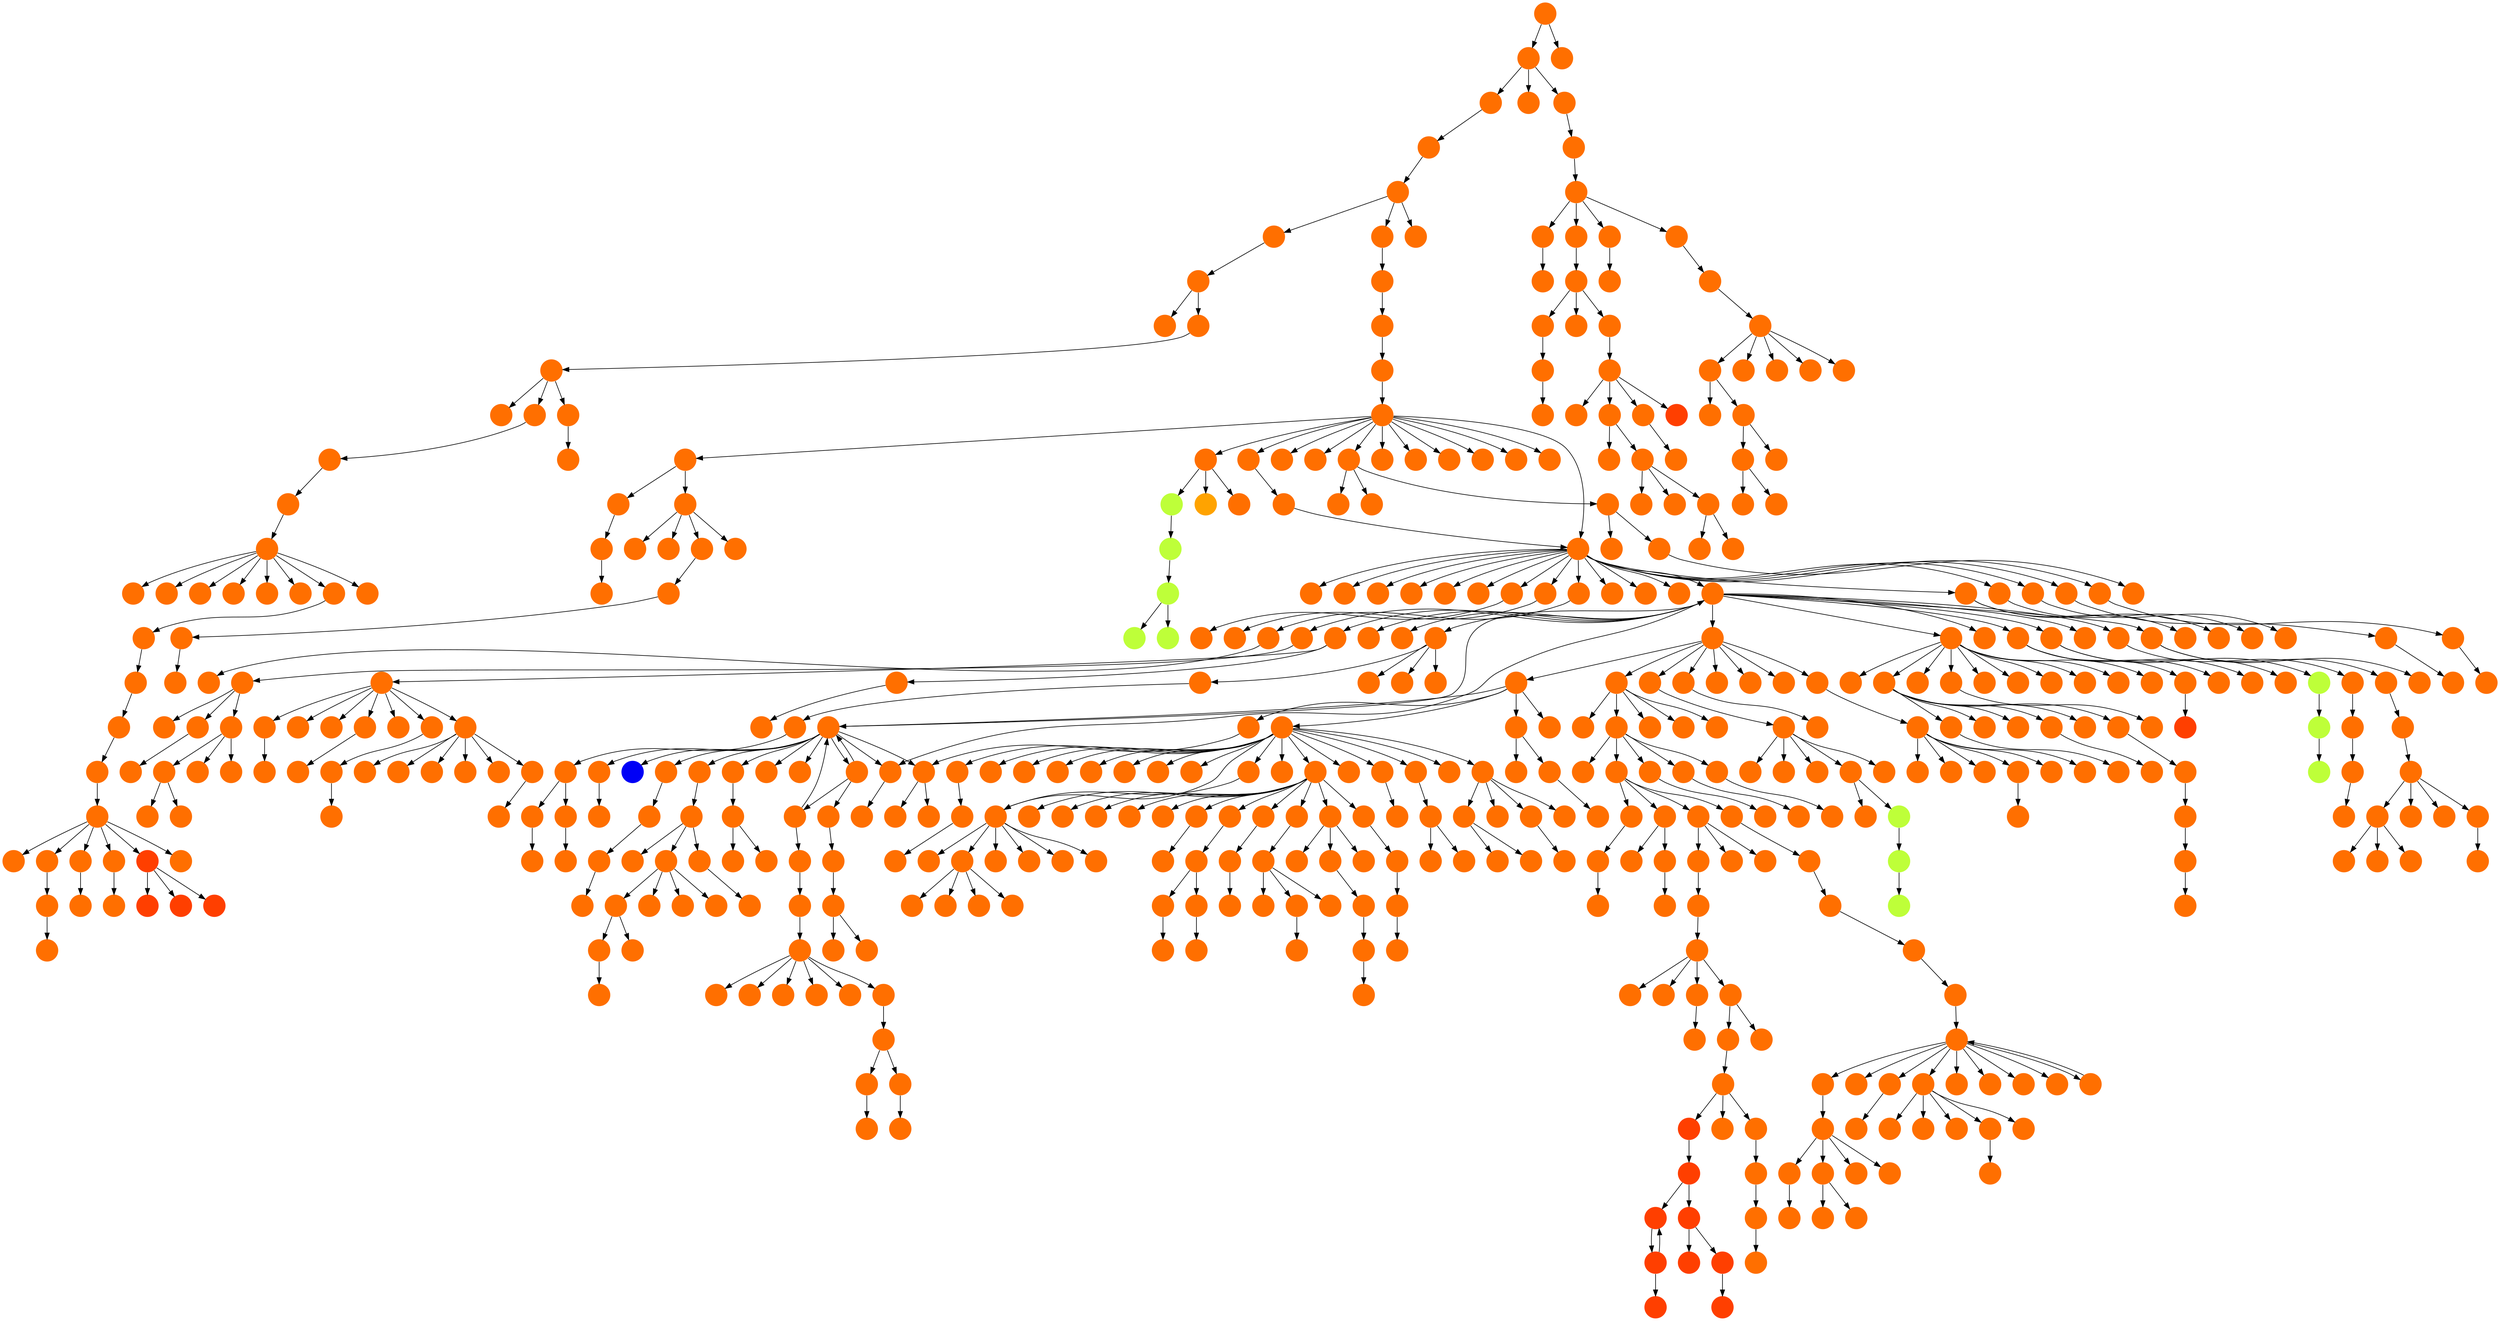 digraph{
0 [tooltip = "S", penwidth = 0, style = filled, fillcolor = "#ff6f00", shape = circle, label = ""]
1 [tooltip = "S", penwidth = 0, style = filled, fillcolor = "#ff6f00", shape = circle, label = ""]
2 [tooltip = "S", penwidth = 0, style = filled, fillcolor = "#ff6f00", shape = circle, label = ""]
3 [tooltip = "S", penwidth = 0, style = filled, fillcolor = "#ff6f00", shape = circle, label = ""]
4 [tooltip = "S", penwidth = 0, style = filled, fillcolor = "#ff6f00", shape = circle, label = ""]
5 [tooltip = "S", penwidth = 0, style = filled, fillcolor = "#ff6f00", shape = circle, label = ""]
6 [tooltip = "S", penwidth = 0, style = filled, fillcolor = "#ff6f00", shape = circle, label = ""]
7 [tooltip = "S", penwidth = 0, style = filled, fillcolor = "#ff6f00", shape = circle, label = ""]
8 [tooltip = "S", penwidth = 0, style = filled, fillcolor = "#ff6f00", shape = circle, label = ""]
9 [tooltip = "S", penwidth = 0, style = filled, fillcolor = "#ff6f00", shape = circle, label = ""]
10 [tooltip = "S", penwidth = 0, style = filled, fillcolor = "#ff6f00", shape = circle, label = ""]
11 [tooltip = "S", penwidth = 0, style = filled, fillcolor = "#ff6f00", shape = circle, label = ""]
12 [tooltip = "S", penwidth = 0, style = filled, fillcolor = "#ff6f00", shape = circle, label = ""]
13 [tooltip = "S", penwidth = 0, style = filled, fillcolor = "#ff6f00", shape = circle, label = ""]
14 [tooltip = "S", penwidth = 0, style = filled, fillcolor = "#ff6f00", shape = circle, label = ""]
15 [tooltip = "S", penwidth = 0, style = filled, fillcolor = "#ff6f00", shape = circle, label = ""]
16 [tooltip = "S", penwidth = 0, style = filled, fillcolor = "#ff6f00", shape = circle, label = ""]
17 [tooltip = "S", penwidth = 0, style = filled, fillcolor = "#ff6f00", shape = circle, label = ""]
18 [tooltip = "S", penwidth = 0, style = filled, fillcolor = "#ff6f00", shape = circle, label = ""]
19 [tooltip = "S", penwidth = 0, style = filled, fillcolor = "#ff6f00", shape = circle, label = ""]
20 [tooltip = "S", penwidth = 0, style = filled, fillcolor = "#ff6f00", shape = circle, label = ""]
21 [tooltip = "S", penwidth = 0, style = filled, fillcolor = "#ff6f00", shape = circle, label = ""]
22 [tooltip = "S", penwidth = 0, style = filled, fillcolor = "#ff6f00", shape = circle, label = ""]
23 [tooltip = "S", penwidth = 0, style = filled, fillcolor = "#ff6f00", shape = circle, label = ""]
24 [tooltip = "S", penwidth = 0, style = filled, fillcolor = "#ff6f00", shape = circle, label = ""]
25 [tooltip = "S", penwidth = 0, style = filled, fillcolor = "#ff6f00", shape = circle, label = ""]
26 [tooltip = "S", penwidth = 0, style = filled, fillcolor = "#ff6f00", shape = circle, label = ""]
27 [tooltip = "S", penwidth = 0, style = filled, fillcolor = "#ff6f00", shape = circle, label = ""]
28 [tooltip = "S", penwidth = 0, style = filled, fillcolor = "#ff6f00", shape = circle, label = ""]
29 [tooltip = "S", penwidth = 0, style = filled, fillcolor = "#ff6f00", shape = circle, label = ""]
30 [tooltip = "S", penwidth = 0, style = filled, fillcolor = "#ff6f00", shape = circle, label = ""]
31 [tooltip = "S", penwidth = 0, style = filled, fillcolor = "#ff6f00", shape = circle, label = ""]
32 [tooltip = "S", penwidth = 0, style = filled, fillcolor = "#ff6f00", shape = circle, label = ""]
33 [tooltip = "S", penwidth = 0, style = filled, fillcolor = "#ff6f00", shape = circle, label = ""]
34 [tooltip = "S", penwidth = 0, style = filled, fillcolor = "#ff6f00", shape = circle, label = ""]
35 [tooltip = "S", penwidth = 0, style = filled, fillcolor = "#ff6f00", shape = circle, label = ""]
36 [tooltip = "S", penwidth = 0, style = filled, fillcolor = "#ff6f00", shape = circle, label = ""]
37 [tooltip = "S", penwidth = 0, style = filled, fillcolor = "#ff6f00", shape = circle, label = ""]
38 [tooltip = "S", penwidth = 0, style = filled, fillcolor = "#ff6f00", shape = circle, label = ""]
39 [tooltip = "S", penwidth = 0, style = filled, fillcolor = "#ff6f00", shape = circle, label = ""]
40 [tooltip = "S", penwidth = 0, style = filled, fillcolor = "#ff6f00", shape = circle, label = ""]
41 [tooltip = "S", penwidth = 0, style = filled, fillcolor = "#ff6f00", shape = circle, label = ""]
42 [tooltip = "S", penwidth = 0, style = filled, fillcolor = "#ff6f00", shape = circle, label = ""]
43 [tooltip = "S", penwidth = 0, style = filled, fillcolor = "#ff6f00", shape = circle, label = ""]
44 [tooltip = "S", penwidth = 0, style = filled, fillcolor = "#ff6f00", shape = circle, label = ""]
45 [tooltip = "S", penwidth = 0, style = filled, fillcolor = "#ff6f00", shape = circle, label = ""]
46 [tooltip = "S", penwidth = 0, style = filled, fillcolor = "#ff6f00", shape = circle, label = ""]
47 [tooltip = "S", penwidth = 0, style = filled, fillcolor = "#ff6f00", shape = circle, label = ""]
48 [tooltip = "S", penwidth = 0, style = filled, fillcolor = "#ff6f00", shape = circle, label = ""]
49 [tooltip = "S", penwidth = 0, style = filled, fillcolor = "#ff6f00", shape = circle, label = ""]
50 [tooltip = "S", penwidth = 0, style = filled, fillcolor = "#ff6f00", shape = circle, label = ""]
51 [tooltip = "S", penwidth = 0, style = filled, fillcolor = "#ff6f00", shape = circle, label = ""]
52 [tooltip = "S", penwidth = 0, style = filled, fillcolor = "#ff6f00", shape = circle, label = ""]
53 [tooltip = "S", penwidth = 0, style = filled, fillcolor = "#ff6f00", shape = circle, label = ""]
54 [tooltip = "S", penwidth = 0, style = filled, fillcolor = "#ff6f00", shape = circle, label = ""]
55 [tooltip = "S", penwidth = 0, style = filled, fillcolor = "#ff6f00", shape = circle, label = ""]
56 [tooltip = "S", penwidth = 0, style = filled, fillcolor = "#ff6f00", shape = circle, label = ""]
57 [tooltip = "S", penwidth = 0, style = filled, fillcolor = "#ff6f00", shape = circle, label = ""]
58 [tooltip = "S", penwidth = 0, style = filled, fillcolor = "#ff6f00", shape = circle, label = ""]
59 [tooltip = "S", penwidth = 0, style = filled, fillcolor = "#ff6f00", shape = circle, label = ""]
60 [tooltip = "S", penwidth = 0, style = filled, fillcolor = "#ff6f00", shape = circle, label = ""]
61 [tooltip = "S", penwidth = 0, style = filled, fillcolor = "#ff6f00", shape = circle, label = ""]
62 [tooltip = "S", penwidth = 0, style = filled, fillcolor = "#ff6f00", shape = circle, label = ""]
63 [tooltip = "S", penwidth = 0, style = filled, fillcolor = "#ff6f00", shape = circle, label = ""]
64 [tooltip = "S", penwidth = 0, style = filled, fillcolor = "#ff6f00", shape = circle, label = ""]
65 [tooltip = "S", penwidth = 0, style = filled, fillcolor = "#ff6f00", shape = circle, label = ""]
66 [tooltip = "S", penwidth = 0, style = filled, fillcolor = "#ff6f00", shape = circle, label = ""]
67 [tooltip = "S", penwidth = 0, style = filled, fillcolor = "#ff6f00", shape = circle, label = ""]
68 [tooltip = "S", penwidth = 0, style = filled, fillcolor = "#ff6f00", shape = circle, label = ""]
69 [tooltip = "S", penwidth = 0, style = filled, fillcolor = "#ff6f00", shape = circle, label = ""]
70 [tooltip = "S", penwidth = 0, style = filled, fillcolor = "#ff6f00", shape = circle, label = ""]
71 [tooltip = "S", penwidth = 0, style = filled, fillcolor = "#ff6f00", shape = circle, label = ""]
72 [tooltip = "S", penwidth = 0, style = filled, fillcolor = "#ff6f00", shape = circle, label = ""]
73 [tooltip = "S", penwidth = 0, style = filled, fillcolor = "#ff6f00", shape = circle, label = ""]
74 [tooltip = "S", penwidth = 0, style = filled, fillcolor = "#ff6f00", shape = circle, label = ""]
75 [tooltip = "S", penwidth = 0, style = filled, fillcolor = "#ff6f00", shape = circle, label = ""]
76 [tooltip = "S", penwidth = 0, style = filled, fillcolor = "#ff6f00", shape = circle, label = ""]
77 [tooltip = "S", penwidth = 0, style = filled, fillcolor = "#ff6f00", shape = circle, label = ""]
78 [tooltip = "S", penwidth = 0, style = filled, fillcolor = "#ff6f00", shape = circle, label = ""]
79 [tooltip = "S", penwidth = 0, style = filled, fillcolor = "#ff6f00", shape = circle, label = ""]
80 [tooltip = "S", penwidth = 0, style = filled, fillcolor = "#ff6f00", shape = circle, label = ""]
81 [tooltip = "S", penwidth = 0, style = filled, fillcolor = "#ff6f00", shape = circle, label = ""]
82 [tooltip = "S", penwidth = 0, style = filled, fillcolor = "#ff6f00", shape = circle, label = ""]
83 [tooltip = "S", penwidth = 0, style = filled, fillcolor = "#ff6f00", shape = circle, label = ""]
84 [tooltip = "S", penwidth = 0, style = filled, fillcolor = "#ff6f00", shape = circle, label = ""]
85 [tooltip = "S", penwidth = 0, style = filled, fillcolor = "#ff6f00", shape = circle, label = ""]
86 [tooltip = "S", penwidth = 0, style = filled, fillcolor = "#ff6f00", shape = circle, label = ""]
87 [tooltip = "S", penwidth = 0, style = filled, fillcolor = "#ff6f00", shape = circle, label = ""]
88 [tooltip = "S", penwidth = 0, style = filled, fillcolor = "#ff6f00", shape = circle, label = ""]
89 [tooltip = "S", penwidth = 0, style = filled, fillcolor = "#ff6f00", shape = circle, label = ""]
90 [tooltip = "S", penwidth = 0, style = filled, fillcolor = "#ff6f00", shape = circle, label = ""]
91 [tooltip = "S", penwidth = 0, style = filled, fillcolor = "#ff6f00", shape = circle, label = ""]
92 [tooltip = "S", penwidth = 0, style = filled, fillcolor = "#ff6f00", shape = circle, label = ""]
93 [tooltip = "S", penwidth = 0, style = filled, fillcolor = "#ff6f00", shape = circle, label = ""]
94 [tooltip = "S", penwidth = 0, style = filled, fillcolor = "#ff6f00", shape = circle, label = ""]
95 [tooltip = "S", penwidth = 0, style = filled, fillcolor = "#ff6f00", shape = circle, label = ""]
96 [tooltip = "S", penwidth = 0, style = filled, fillcolor = "#ff6f00", shape = circle, label = ""]
97 [tooltip = "S", penwidth = 0, style = filled, fillcolor = "#ff6f00", shape = circle, label = ""]
98 [tooltip = "S", penwidth = 0, style = filled, fillcolor = "#ff6f00", shape = circle, label = ""]
99 [tooltip = "S", penwidth = 0, style = filled, fillcolor = "#ff6f00", shape = circle, label = ""]
100 [tooltip = "S", penwidth = 0, style = filled, fillcolor = "#ff6f00", shape = circle, label = ""]
101 [tooltip = "S", penwidth = 0, style = filled, fillcolor = "#ff6f00", shape = circle, label = ""]
102 [tooltip = "S", penwidth = 0, style = filled, fillcolor = "#ff6f00", shape = circle, label = ""]
103 [tooltip = "S", penwidth = 0, style = filled, fillcolor = "#ff6f00", shape = circle, label = ""]
104 [tooltip = "S", penwidth = 0, style = filled, fillcolor = "#ff6f00", shape = circle, label = ""]
105 [tooltip = "S", penwidth = 0, style = filled, fillcolor = "#ff6f00", shape = circle, label = ""]
106 [tooltip = "S", penwidth = 0, style = filled, fillcolor = "#ff6f00", shape = circle, label = ""]
107 [tooltip = "S", penwidth = 0, style = filled, fillcolor = "#ff6f00", shape = circle, label = ""]
108 [tooltip = "S", penwidth = 0, style = filled, fillcolor = "#ff6f00", shape = circle, label = ""]
109 [tooltip = "S", penwidth = 0, style = filled, fillcolor = "#ff6f00", shape = circle, label = ""]
110 [tooltip = "S", penwidth = 0, style = filled, fillcolor = "#ff6f00", shape = circle, label = ""]
111 [tooltip = "S", penwidth = 0, style = filled, fillcolor = "#ff6f00", shape = circle, label = ""]
112 [tooltip = "S", penwidth = 0, style = filled, fillcolor = "#ff6f00", shape = circle, label = ""]
113 [tooltip = "S", penwidth = 0, style = filled, fillcolor = "#ff6f00", shape = circle, label = ""]
114 [tooltip = "S", penwidth = 0, style = filled, fillcolor = "#ff6f00", shape = circle, label = ""]
115 [tooltip = "S", penwidth = 0, style = filled, fillcolor = "#ff6f00", shape = circle, label = ""]
116 [tooltip = "S", penwidth = 0, style = filled, fillcolor = "#ff6f00", shape = circle, label = ""]
117 [tooltip = "S", penwidth = 0, style = filled, fillcolor = "#ff6f00", shape = circle, label = ""]
118 [tooltip = "S", penwidth = 0, style = filled, fillcolor = "#ff6f00", shape = circle, label = ""]
119 [tooltip = "S", penwidth = 0, style = filled, fillcolor = "#ff6f00", shape = circle, label = ""]
120 [tooltip = "S", penwidth = 0, style = filled, fillcolor = "#ff6f00", shape = circle, label = ""]
121 [tooltip = "S", penwidth = 0, style = filled, fillcolor = "#ff6f00", shape = circle, label = ""]
122 [tooltip = "S", penwidth = 0, style = filled, fillcolor = "#ff6f00", shape = circle, label = ""]
123 [tooltip = "S", penwidth = 0, style = filled, fillcolor = "#ff6f00", shape = circle, label = ""]
124 [tooltip = "S", penwidth = 0, style = filled, fillcolor = "#ff6f00", shape = circle, label = ""]
125 [tooltip = "S", penwidth = 0, style = filled, fillcolor = "#ff6f00", shape = circle, label = ""]
126 [tooltip = "S", penwidth = 0, style = filled, fillcolor = "#ff6f00", shape = circle, label = ""]
127 [tooltip = "S", penwidth = 0, style = filled, fillcolor = "#ff6f00", shape = circle, label = ""]
128 [tooltip = "S", penwidth = 0, style = filled, fillcolor = "#ff6f00", shape = circle, label = ""]
129 [tooltip = "S", penwidth = 0, style = filled, fillcolor = "#ff6f00", shape = circle, label = ""]
130 [tooltip = "S", penwidth = 0, style = filled, fillcolor = "#ff6f00", shape = circle, label = ""]
131 [tooltip = "S", penwidth = 0, style = filled, fillcolor = "#ff6f00", shape = circle, label = ""]
132 [tooltip = "S", penwidth = 0, style = filled, fillcolor = "#ff6f00", shape = circle, label = ""]
133 [tooltip = "S", penwidth = 0, style = filled, fillcolor = "#ff6f00", shape = circle, label = ""]
134 [tooltip = "S", penwidth = 0, style = filled, fillcolor = "#ff6f00", shape = circle, label = ""]
135 [tooltip = "S", penwidth = 0, style = filled, fillcolor = "#ff6f00", shape = circle, label = ""]
136 [tooltip = "S", penwidth = 0, style = filled, fillcolor = "#ff6f00", shape = circle, label = ""]
137 [tooltip = "S", penwidth = 0, style = filled, fillcolor = "#ff6f00", shape = circle, label = ""]
138 [tooltip = "S", penwidth = 0, style = filled, fillcolor = "#ff6f00", shape = circle, label = ""]
139 [tooltip = "S", penwidth = 0, style = filled, fillcolor = "#ff6f00", shape = circle, label = ""]
140 [tooltip = "S", penwidth = 0, style = filled, fillcolor = "#ff6f00", shape = circle, label = ""]
141 [tooltip = "S", penwidth = 0, style = filled, fillcolor = "#ff6f00", shape = circle, label = ""]
142 [tooltip = "S", penwidth = 0, style = filled, fillcolor = "#ff6f00", shape = circle, label = ""]
143 [tooltip = "S", penwidth = 0, style = filled, fillcolor = "#ff6f00", shape = circle, label = ""]
144 [tooltip = "S", penwidth = 0, style = filled, fillcolor = "#ff6f00", shape = circle, label = ""]
145 [tooltip = "S", penwidth = 0, style = filled, fillcolor = "#ff6f00", shape = circle, label = ""]
146 [tooltip = "S", penwidth = 0, style = filled, fillcolor = "#ff6f00", shape = circle, label = ""]
147 [tooltip = "S", penwidth = 0, style = filled, fillcolor = "#ff6f00", shape = circle, label = ""]
148 [tooltip = "S", penwidth = 0, style = filled, fillcolor = "#ff6f00", shape = circle, label = ""]
149 [tooltip = "S", penwidth = 0, style = filled, fillcolor = "#ff6f00", shape = circle, label = ""]
150 [tooltip = "S", penwidth = 0, style = filled, fillcolor = "#ff6f00", shape = circle, label = ""]
151 [tooltip = "S", penwidth = 0, style = filled, fillcolor = "#ff6f00", shape = circle, label = ""]
152 [tooltip = "S", penwidth = 0, style = filled, fillcolor = "#ff6f00", shape = circle, label = ""]
153 [tooltip = "S", penwidth = 0, style = filled, fillcolor = "#ff6f00", shape = circle, label = ""]
154 [tooltip = "S", penwidth = 0, style = filled, fillcolor = "#ff6f00", shape = circle, label = ""]
155 [tooltip = "S", penwidth = 0, style = filled, fillcolor = "#ff6f00", shape = circle, label = ""]
156 [tooltip = "S", penwidth = 0, style = filled, fillcolor = "#ff6f00", shape = circle, label = ""]
157 [tooltip = "S", penwidth = 0, style = filled, fillcolor = "#ff6f00", shape = circle, label = ""]
158 [tooltip = "S", penwidth = 0, style = filled, fillcolor = "#ff6f00", shape = circle, label = ""]
159 [tooltip = "S", penwidth = 0, style = filled, fillcolor = "#ff6f00", shape = circle, label = ""]
160 [tooltip = "S", penwidth = 0, style = filled, fillcolor = "#ff6f00", shape = circle, label = ""]
161 [tooltip = "S", penwidth = 0, style = filled, fillcolor = "#ff6f00", shape = circle, label = ""]
162 [tooltip = "S", penwidth = 0, style = filled, fillcolor = "#ff6f00", shape = circle, label = ""]
163 [tooltip = "S", penwidth = 0, style = filled, fillcolor = "#ff6f00", shape = circle, label = ""]
164 [tooltip = "S", penwidth = 0, style = filled, fillcolor = "#ff6f00", shape = circle, label = ""]
165 [tooltip = "S", penwidth = 0, style = filled, fillcolor = "#ff6f00", shape = circle, label = ""]
166 [tooltip = "S", penwidth = 0, style = filled, fillcolor = "#ff6f00", shape = circle, label = ""]
167 [tooltip = "S", penwidth = 0, style = filled, fillcolor = "#ff6f00", shape = circle, label = ""]
168 [tooltip = "S", penwidth = 0, style = filled, fillcolor = "#ff6f00", shape = circle, label = ""]
169 [tooltip = "S", penwidth = 0, style = filled, fillcolor = "#ff6f00", shape = circle, label = ""]
170 [tooltip = "S", penwidth = 0, style = filled, fillcolor = "#ff6f00", shape = circle, label = ""]
171 [tooltip = "S", penwidth = 0, style = filled, fillcolor = "#ff6f00", shape = circle, label = ""]
172 [tooltip = "S", penwidth = 0, style = filled, fillcolor = "#ff6f00", shape = circle, label = ""]
173 [tooltip = "S", penwidth = 0, style = filled, fillcolor = "#ff6f00", shape = circle, label = ""]
174 [tooltip = "S", penwidth = 0, style = filled, fillcolor = "#ff6f00", shape = circle, label = ""]
175 [tooltip = "S", penwidth = 0, style = filled, fillcolor = "#ff6f00", shape = circle, label = ""]
176 [tooltip = "S", penwidth = 0, style = filled, fillcolor = "#ff6f00", shape = circle, label = ""]
177 [tooltip = "S", penwidth = 0, style = filled, fillcolor = "#ff6f00", shape = circle, label = ""]
178 [tooltip = "S", penwidth = 0, style = filled, fillcolor = "#ff6f00", shape = circle, label = ""]
179 [tooltip = "S", penwidth = 0, style = filled, fillcolor = "#ff6f00", shape = circle, label = ""]
180 [tooltip = "S", penwidth = 0, style = filled, fillcolor = "#ff6f00", shape = circle, label = ""]
181 [tooltip = "S", penwidth = 0, style = filled, fillcolor = "#ff6f00", shape = circle, label = ""]
182 [tooltip = "S", penwidth = 0, style = filled, fillcolor = "#ff6f00", shape = circle, label = ""]
183 [tooltip = "S", penwidth = 0, style = filled, fillcolor = "#ff6f00", shape = circle, label = ""]
184 [tooltip = "S", penwidth = 0, style = filled, fillcolor = "#ff6f00", shape = circle, label = ""]
185 [tooltip = "S", penwidth = 0, style = filled, fillcolor = "#ff6f00", shape = circle, label = ""]
186 [tooltip = "S", penwidth = 0, style = filled, fillcolor = "#ff6f00", shape = circle, label = ""]
187 [tooltip = "S", penwidth = 0, style = filled, fillcolor = "#ff6f00", shape = circle, label = ""]
188 [tooltip = "S", penwidth = 0, style = filled, fillcolor = "#ff6f00", shape = circle, label = ""]
189 [tooltip = "S", penwidth = 0, style = filled, fillcolor = "#ff6f00", shape = circle, label = ""]
190 [tooltip = "S", penwidth = 0, style = filled, fillcolor = "#ff6f00", shape = circle, label = ""]
191 [tooltip = "S", penwidth = 0, style = filled, fillcolor = "#ff6f00", shape = circle, label = ""]
192 [tooltip = "S", penwidth = 0, style = filled, fillcolor = "#ff6f00", shape = circle, label = ""]
193 [tooltip = "S", penwidth = 0, style = filled, fillcolor = "#ff6f00", shape = circle, label = ""]
194 [tooltip = "S", penwidth = 0, style = filled, fillcolor = "#ff6f00", shape = circle, label = ""]
195 [tooltip = "S", penwidth = 0, style = filled, fillcolor = "#ff6f00", shape = circle, label = ""]
196 [tooltip = "S", penwidth = 0, style = filled, fillcolor = "#ff6f00", shape = circle, label = ""]
197 [tooltip = "S", penwidth = 0, style = filled, fillcolor = "#ff6f00", shape = circle, label = ""]
198 [tooltip = "S", penwidth = 0, style = filled, fillcolor = "#ff6f00", shape = circle, label = ""]
199 [tooltip = "S", penwidth = 0, style = filled, fillcolor = "#ff6f00", shape = circle, label = ""]
200 [tooltip = "S", penwidth = 0, style = filled, fillcolor = "#ff6f00", shape = circle, label = ""]
201 [tooltip = "S", penwidth = 0, style = filled, fillcolor = "#ff6f00", shape = circle, label = ""]
202 [tooltip = "S", penwidth = 0, style = filled, fillcolor = "#ff6f00", shape = circle, label = ""]
203 [tooltip = "S", penwidth = 0, style = filled, fillcolor = "#ff6f00", shape = circle, label = ""]
204 [tooltip = "S", penwidth = 0, style = filled, fillcolor = "#ff6f00", shape = circle, label = ""]
205 [tooltip = "S", penwidth = 0, style = filled, fillcolor = "#ff6f00", shape = circle, label = ""]
206 [tooltip = "S", penwidth = 0, style = filled, fillcolor = "#ff6f00", shape = circle, label = ""]
207 [tooltip = "S", penwidth = 0, style = filled, fillcolor = "#ff6f00", shape = circle, label = ""]
208 [tooltip = "S", penwidth = 0, style = filled, fillcolor = "#ff6f00", shape = circle, label = ""]
209 [tooltip = "S", penwidth = 0, style = filled, fillcolor = "#ff6f00", shape = circle, label = ""]
210 [tooltip = "S", penwidth = 0, style = filled, fillcolor = "#ff6f00", shape = circle, label = ""]
211 [tooltip = "S", penwidth = 0, style = filled, fillcolor = "#ff6f00", shape = circle, label = ""]
212 [tooltip = "S", penwidth = 0, style = filled, fillcolor = "#ff6f00", shape = circle, label = ""]
213 [tooltip = "S", penwidth = 0, style = filled, fillcolor = "#ff6f00", shape = circle, label = ""]
214 [tooltip = "S", penwidth = 0, style = filled, fillcolor = "#ff6f00", shape = circle, label = ""]
215 [tooltip = "S", penwidth = 0, style = filled, fillcolor = "#ff6f00", shape = circle, label = ""]
216 [tooltip = "S", penwidth = 0, style = filled, fillcolor = "#ff6f00", shape = circle, label = ""]
217 [tooltip = "S", penwidth = 0, style = filled, fillcolor = "#ff6f00", shape = circle, label = ""]
218 [tooltip = "S", penwidth = 0, style = filled, fillcolor = "#ff6f00", shape = circle, label = ""]
219 [tooltip = "S", penwidth = 0, style = filled, fillcolor = "#ff6f00", shape = circle, label = ""]
220 [tooltip = "S", penwidth = 0, style = filled, fillcolor = "#ff6f00", shape = circle, label = ""]
221 [tooltip = "S", penwidth = 0, style = filled, fillcolor = "#ff6f00", shape = circle, label = ""]
222 [tooltip = "S", penwidth = 0, style = filled, fillcolor = "#ff6f00", shape = circle, label = ""]
223 [tooltip = "S", penwidth = 0, style = filled, fillcolor = "#ff6f00", shape = circle, label = ""]
224 [tooltip = "S", penwidth = 0, style = filled, fillcolor = "#ff6f00", shape = circle, label = ""]
225 [tooltip = "S", penwidth = 0, style = filled, fillcolor = "#ff6f00", shape = circle, label = ""]
226 [tooltip = "S", penwidth = 0, style = filled, fillcolor = "#ff6f00", shape = circle, label = ""]
227 [tooltip = "S", penwidth = 0, style = filled, fillcolor = "#ff6f00", shape = circle, label = ""]
228 [tooltip = "S", penwidth = 0, style = filled, fillcolor = "#ff6f00", shape = circle, label = ""]
229 [tooltip = "S", penwidth = 0, style = filled, fillcolor = "#ff6f00", shape = circle, label = ""]
230 [tooltip = "S", penwidth = 0, style = filled, fillcolor = "#ff6f00", shape = circle, label = ""]
231 [tooltip = "S", penwidth = 0, style = filled, fillcolor = "#ff6f00", shape = circle, label = ""]
232 [tooltip = "S", penwidth = 0, style = filled, fillcolor = "#ff6f00", shape = circle, label = ""]
233 [tooltip = "S", penwidth = 0, style = filled, fillcolor = "#ff6f00", shape = circle, label = ""]
234 [tooltip = "S", penwidth = 0, style = filled, fillcolor = "#ff6f00", shape = circle, label = ""]
235 [tooltip = "S", penwidth = 0, style = filled, fillcolor = "#ff6f00", shape = circle, label = ""]
236 [tooltip = "S", penwidth = 0, style = filled, fillcolor = "#ff6f00", shape = circle, label = ""]
237 [tooltip = "S", penwidth = 0, style = filled, fillcolor = "#ff6f00", shape = circle, label = ""]
238 [tooltip = "S", penwidth = 0, style = filled, fillcolor = "#ff6f00", shape = circle, label = ""]
239 [tooltip = "S", penwidth = 0, style = filled, fillcolor = "#ff6f00", shape = circle, label = ""]
240 [tooltip = "S", penwidth = 0, style = filled, fillcolor = "#ff6f00", shape = circle, label = ""]
241 [tooltip = "S", penwidth = 0, style = filled, fillcolor = "#ff6f00", shape = circle, label = ""]
242 [tooltip = "S", penwidth = 0, style = filled, fillcolor = "#ff6f00", shape = circle, label = ""]
243 [tooltip = "S", penwidth = 0, style = filled, fillcolor = "#ff6f00", shape = circle, label = ""]
244 [tooltip = "S", penwidth = 0, style = filled, fillcolor = "#ff6f00", shape = circle, label = ""]
245 [tooltip = "S", penwidth = 0, style = filled, fillcolor = "#ff6f00", shape = circle, label = ""]
246 [tooltip = "S", penwidth = 0, style = filled, fillcolor = "#ff6f00", shape = circle, label = ""]
247 [tooltip = "S", penwidth = 0, style = filled, fillcolor = "#ff6f00", shape = circle, label = ""]
248 [tooltip = "S", penwidth = 0, style = filled, fillcolor = "#ff6f00", shape = circle, label = ""]
249 [tooltip = "S", penwidth = 0, style = filled, fillcolor = "#ff6f00", shape = circle, label = ""]
250 [tooltip = "S", penwidth = 0, style = filled, fillcolor = "#ff6f00", shape = circle, label = ""]
251 [tooltip = "S", penwidth = 0, style = filled, fillcolor = "#ff6f00", shape = circle, label = ""]
252 [tooltip = "S", penwidth = 0, style = filled, fillcolor = "#ff6f00", shape = circle, label = ""]
253 [tooltip = "S", penwidth = 0, style = filled, fillcolor = "#ff6f00", shape = circle, label = ""]
254 [tooltip = "S", penwidth = 0, style = filled, fillcolor = "#ff6f00", shape = circle, label = ""]
255 [tooltip = "S", penwidth = 0, style = filled, fillcolor = "#ff6f00", shape = circle, label = ""]
256 [tooltip = "S", penwidth = 0, style = filled, fillcolor = "#ff6f00", shape = circle, label = ""]
257 [tooltip = "S", penwidth = 0, style = filled, fillcolor = "#ff6f00", shape = circle, label = ""]
258 [tooltip = "S", penwidth = 0, style = filled, fillcolor = "#ff6f00", shape = circle, label = ""]
259 [tooltip = "S", penwidth = 0, style = filled, fillcolor = "#ff6f00", shape = circle, label = ""]
260 [tooltip = "S", penwidth = 0, style = filled, fillcolor = "#ff6f00", shape = circle, label = ""]
261 [tooltip = "S", penwidth = 0, style = filled, fillcolor = "#ff6f00", shape = circle, label = ""]
262 [tooltip = "S", penwidth = 0, style = filled, fillcolor = "#ff6f00", shape = circle, label = ""]
263 [tooltip = "S", penwidth = 0, style = filled, fillcolor = "#ff6f00", shape = circle, label = ""]
264 [tooltip = "S", penwidth = 0, style = filled, fillcolor = "#ff6f00", shape = circle, label = ""]
265 [tooltip = "S", penwidth = 0, style = filled, fillcolor = "#ff6f00", shape = circle, label = ""]
266 [tooltip = "S", penwidth = 0, style = filled, fillcolor = "#ff6f00", shape = circle, label = ""]
267 [tooltip = "S", penwidth = 0, style = filled, fillcolor = "#ff6f00", shape = circle, label = ""]
268 [tooltip = "S", penwidth = 0, style = filled, fillcolor = "#ff6f00", shape = circle, label = ""]
269 [tooltip = "S", penwidth = 0, style = filled, fillcolor = "#ff6f00", shape = circle, label = ""]
270 [tooltip = "S", penwidth = 0, style = filled, fillcolor = "#ff6f00", shape = circle, label = ""]
271 [tooltip = "S", penwidth = 0, style = filled, fillcolor = "#ff6f00", shape = circle, label = ""]
272 [tooltip = "S", penwidth = 0, style = filled, fillcolor = "#ff6f00", shape = circle, label = ""]
273 [tooltip = "S", penwidth = 0, style = filled, fillcolor = "#ff6f00", shape = circle, label = ""]
274 [tooltip = "S", penwidth = 0, style = filled, fillcolor = "#ff6f00", shape = circle, label = ""]
275 [tooltip = "S", penwidth = 0, style = filled, fillcolor = "#ff6f00", shape = circle, label = ""]
276 [tooltip = "S", penwidth = 0, style = filled, fillcolor = "#ff6f00", shape = circle, label = ""]
277 [tooltip = "S", penwidth = 0, style = filled, fillcolor = "#ff6f00", shape = circle, label = ""]
278 [tooltip = "S", penwidth = 0, style = filled, fillcolor = "#ff6f00", shape = circle, label = ""]
279 [tooltip = "S", penwidth = 0, style = filled, fillcolor = "#ff6f00", shape = circle, label = ""]
280 [tooltip = "S", penwidth = 0, style = filled, fillcolor = "#ff6f00", shape = circle, label = ""]
281 [tooltip = "S", penwidth = 0, style = filled, fillcolor = "#ff6f00", shape = circle, label = ""]
282 [tooltip = "S", penwidth = 0, style = filled, fillcolor = "#ff6f00", shape = circle, label = ""]
283 [tooltip = "S", penwidth = 0, style = filled, fillcolor = "#ff6f00", shape = circle, label = ""]
284 [tooltip = "S", penwidth = 0, style = filled, fillcolor = "#ff6f00", shape = circle, label = ""]
285 [tooltip = "S", penwidth = 0, style = filled, fillcolor = "#ff6f00", shape = circle, label = ""]
286 [tooltip = "S", penwidth = 0, style = filled, fillcolor = "#ff6f00", shape = circle, label = ""]
287 [tooltip = "T", penwidth = 0, style = filled, fillcolor = "#ff3f00", shape = circle, label = ""]
288 [tooltip = "S", penwidth = 0, style = filled, fillcolor = "#ff6f00", shape = circle, label = ""]
289 [tooltip = "S", penwidth = 0, style = filled, fillcolor = "#ff6f00", shape = circle, label = ""]
290 [tooltip = "S", penwidth = 0, style = filled, fillcolor = "#ff6f00", shape = circle, label = ""]
291 [tooltip = "S", penwidth = 0, style = filled, fillcolor = "#ff6f00", shape = circle, label = ""]
292 [tooltip = "S", penwidth = 0, style = filled, fillcolor = "#ff6f00", shape = circle, label = ""]
293 [tooltip = "S", penwidth = 0, style = filled, fillcolor = "#ff6f00", shape = circle, label = ""]
294 [tooltip = "S", penwidth = 0, style = filled, fillcolor = "#ff6f00", shape = circle, label = ""]
295 [tooltip = "S", penwidth = 0, style = filled, fillcolor = "#ff6f00", shape = circle, label = ""]
296 [tooltip = "S", penwidth = 0, style = filled, fillcolor = "#ff6f00", shape = circle, label = ""]
297 [tooltip = "S", penwidth = 0, style = filled, fillcolor = "#ff6f00", shape = circle, label = ""]
298 [tooltip = "S", penwidth = 0, style = filled, fillcolor = "#ff6f00", shape = circle, label = ""]
299 [tooltip = "S", penwidth = 0, style = filled, fillcolor = "#ff6f00", shape = circle, label = ""]
300 [tooltip = "S", penwidth = 0, style = filled, fillcolor = "#ff6f00", shape = circle, label = ""]
301 [tooltip = "S", penwidth = 0, style = filled, fillcolor = "#ff6f00", shape = circle, label = ""]
302 [tooltip = "S", penwidth = 0, style = filled, fillcolor = "#ff6f00", shape = circle, label = ""]
303 [tooltip = "S", penwidth = 0, style = filled, fillcolor = "#ff6f00", shape = circle, label = ""]
304 [tooltip = "S", penwidth = 0, style = filled, fillcolor = "#ff6f00", shape = circle, label = ""]
305 [tooltip = "S", penwidth = 0, style = filled, fillcolor = "#ff6f00", shape = circle, label = ""]
306 [tooltip = "S", penwidth = 0, style = filled, fillcolor = "#ff6f00", shape = circle, label = ""]
307 [tooltip = "S", penwidth = 0, style = filled, fillcolor = "#ff6f00", shape = circle, label = ""]
308 [tooltip = "S", penwidth = 0, style = filled, fillcolor = "#ff6f00", shape = circle, label = ""]
309 [tooltip = "S", penwidth = 0, style = filled, fillcolor = "#ff6f00", shape = circle, label = ""]
310 [tooltip = "S", penwidth = 0, style = filled, fillcolor = "#ff6f00", shape = circle, label = ""]
311 [tooltip = "S", penwidth = 0, style = filled, fillcolor = "#ff6f00", shape = circle, label = ""]
312 [tooltip = "S", penwidth = 0, style = filled, fillcolor = "#ff6f00", shape = circle, label = ""]
313 [tooltip = "S", penwidth = 0, style = filled, fillcolor = "#ff6f00", shape = circle, label = ""]
314 [tooltip = "S", penwidth = 0, style = filled, fillcolor = "#ff6f00", shape = circle, label = ""]
315 [tooltip = "T", penwidth = 0, style = filled, fillcolor = "#ff3f00", shape = circle, label = ""]
316 [tooltip = "S", penwidth = 0, style = filled, fillcolor = "#ff6f00", shape = circle, label = ""]
317 [tooltip = "S", penwidth = 0, style = filled, fillcolor = "#ff6f00", shape = circle, label = ""]
318 [tooltip = "S", penwidth = 0, style = filled, fillcolor = "#ff6f00", shape = circle, label = ""]
319 [tooltip = "T", penwidth = 0, style = filled, fillcolor = "#ff3f00", shape = circle, label = ""]
320 [tooltip = "T", penwidth = 0, style = filled, fillcolor = "#ff3f00", shape = circle, label = ""]
321 [tooltip = "S", penwidth = 0, style = filled, fillcolor = "#ff6f00", shape = circle, label = ""]
322 [tooltip = "S", penwidth = 0, style = filled, fillcolor = "#ff6f00", shape = circle, label = ""]
323 [tooltip = "S", penwidth = 0, style = filled, fillcolor = "#ff6f00", shape = circle, label = ""]
324 [tooltip = "S", penwidth = 0, style = filled, fillcolor = "#ff6f00", shape = circle, label = ""]
325 [tooltip = "R", penwidth = 0, style = filled, fillcolor = "#ffa300", shape = circle, label = ""]
326 [tooltip = "S", penwidth = 0, style = filled, fillcolor = "#ff6f00", shape = circle, label = ""]
327 [tooltip = "S", penwidth = 0, style = filled, fillcolor = "#ff6f00", shape = circle, label = ""]
328 [tooltip = "S", penwidth = 0, style = filled, fillcolor = "#ff6f00", shape = circle, label = ""]
329 [tooltip = "S", penwidth = 0, style = filled, fillcolor = "#ff6f00", shape = circle, label = ""]
330 [tooltip = "S", penwidth = 0, style = filled, fillcolor = "#ff6f00", shape = circle, label = ""]
331 [tooltip = "S", penwidth = 0, style = filled, fillcolor = "#ff6f00", shape = circle, label = ""]
332 [tooltip = "S", penwidth = 0, style = filled, fillcolor = "#ff6f00", shape = circle, label = ""]
333 [tooltip = "S", penwidth = 0, style = filled, fillcolor = "#ff6f00", shape = circle, label = ""]
334 [tooltip = "S", penwidth = 0, style = filled, fillcolor = "#ff6f00", shape = circle, label = ""]
335 [tooltip = "S", penwidth = 0, style = filled, fillcolor = "#ff6f00", shape = circle, label = ""]
336 [tooltip = "S", penwidth = 0, style = filled, fillcolor = "#ff6f00", shape = circle, label = ""]
337 [tooltip = "S", penwidth = 0, style = filled, fillcolor = "#ff6f00", shape = circle, label = ""]
338 [tooltip = "N", penwidth = 0, style = filled, fillcolor = "#beff39", shape = circle, label = ""]
339 [tooltip = "N", penwidth = 0, style = filled, fillcolor = "#beff39", shape = circle, label = ""]
340 [tooltip = "N", penwidth = 0, style = filled, fillcolor = "#beff39", shape = circle, label = ""]
341 [tooltip = "S", penwidth = 0, style = filled, fillcolor = "#ff6f00", shape = circle, label = ""]
342 [tooltip = "S", penwidth = 0, style = filled, fillcolor = "#ff6f00", shape = circle, label = ""]
343 [tooltip = "S", penwidth = 0, style = filled, fillcolor = "#ff6f00", shape = circle, label = ""]
344 [tooltip = "S", penwidth = 0, style = filled, fillcolor = "#ff6f00", shape = circle, label = ""]
345 [tooltip = "S", penwidth = 0, style = filled, fillcolor = "#ff6f00", shape = circle, label = ""]
346 [tooltip = "S", penwidth = 0, style = filled, fillcolor = "#ff6f00", shape = circle, label = ""]
347 [tooltip = "S", penwidth = 0, style = filled, fillcolor = "#ff6f00", shape = circle, label = ""]
348 [tooltip = "S", penwidth = 0, style = filled, fillcolor = "#ff6f00", shape = circle, label = ""]
349 [tooltip = "S", penwidth = 0, style = filled, fillcolor = "#ff6f00", shape = circle, label = ""]
350 [tooltip = "S", penwidth = 0, style = filled, fillcolor = "#ff6f00", shape = circle, label = ""]
351 [tooltip = "S", penwidth = 0, style = filled, fillcolor = "#ff6f00", shape = circle, label = ""]
352 [tooltip = "S", penwidth = 0, style = filled, fillcolor = "#ff6f00", shape = circle, label = ""]
353 [tooltip = "S", penwidth = 0, style = filled, fillcolor = "#ff6f00", shape = circle, label = ""]
354 [tooltip = "S", penwidth = 0, style = filled, fillcolor = "#ff6f00", shape = circle, label = ""]
355 [tooltip = "S", penwidth = 0, style = filled, fillcolor = "#ff6f00", shape = circle, label = ""]
356 [tooltip = "N", penwidth = 0, style = filled, fillcolor = "#beff39", shape = circle, label = ""]
357 [tooltip = "N", penwidth = 0, style = filled, fillcolor = "#beff39", shape = circle, label = ""]
358 [tooltip = "T", penwidth = 0, style = filled, fillcolor = "#ff3f00", shape = circle, label = ""]
359 [tooltip = "N", penwidth = 0, style = filled, fillcolor = "#beff39", shape = circle, label = ""]
360 [tooltip = "S", penwidth = 0, style = filled, fillcolor = "#ff6f00", shape = circle, label = ""]
361 [tooltip = "S", penwidth = 0, style = filled, fillcolor = "#ff6f00", shape = circle, label = ""]
362 [tooltip = "S", penwidth = 0, style = filled, fillcolor = "#ff6f00", shape = circle, label = ""]
363 [tooltip = "S", penwidth = 0, style = filled, fillcolor = "#ff6f00", shape = circle, label = ""]
364 [tooltip = "S", penwidth = 0, style = filled, fillcolor = "#ff6f00", shape = circle, label = ""]
365 [tooltip = "S", penwidth = 0, style = filled, fillcolor = "#ff6f00", shape = circle, label = ""]
366 [tooltip = "S", penwidth = 0, style = filled, fillcolor = "#ff6f00", shape = circle, label = ""]
367 [tooltip = "S", penwidth = 0, style = filled, fillcolor = "#ff6f00", shape = circle, label = ""]
368 [tooltip = "S", penwidth = 0, style = filled, fillcolor = "#ff6f00", shape = circle, label = ""]
369 [tooltip = "S", penwidth = 0, style = filled, fillcolor = "#ff6f00", shape = circle, label = ""]
370 [tooltip = "S", penwidth = 0, style = filled, fillcolor = "#ff6f00", shape = circle, label = ""]
371 [tooltip = "S", penwidth = 0, style = filled, fillcolor = "#ff6f00", shape = circle, label = ""]
372 [tooltip = "S", penwidth = 0, style = filled, fillcolor = "#ff6f00", shape = circle, label = ""]
373 [tooltip = "S", penwidth = 0, style = filled, fillcolor = "#ff6f00", shape = circle, label = ""]
374 [tooltip = "S", penwidth = 0, style = filled, fillcolor = "#ff6f00", shape = circle, label = ""]
375 [tooltip = "S", penwidth = 0, style = filled, fillcolor = "#ff6f00", shape = circle, label = ""]
376 [tooltip = "S", penwidth = 0, style = filled, fillcolor = "#ff6f00", shape = circle, label = ""]
377 [tooltip = "S", penwidth = 0, style = filled, fillcolor = "#ff6f00", shape = circle, label = ""]
378 [tooltip = "N", penwidth = 0, style = filled, fillcolor = "#beff39", shape = circle, label = ""]
379 [tooltip = "N", penwidth = 0, style = filled, fillcolor = "#beff39", shape = circle, label = ""]
380 [tooltip = "S", penwidth = 0, style = filled, fillcolor = "#ff6f00", shape = circle, label = ""]
381 [tooltip = "T", penwidth = 0, style = filled, fillcolor = "#ff3f00", shape = circle, label = ""]
382 [tooltip = "T", penwidth = 0, style = filled, fillcolor = "#ff3f00", shape = circle, label = ""]
383 [tooltip = "S", penwidth = 0, style = filled, fillcolor = "#ff6f00", shape = circle, label = ""]
384 [tooltip = "S", penwidth = 0, style = filled, fillcolor = "#ff6f00", shape = circle, label = ""]
385 [tooltip = "S", penwidth = 0, style = filled, fillcolor = "#ff6f00", shape = circle, label = ""]
386 [tooltip = "S", penwidth = 0, style = filled, fillcolor = "#ff6f00", shape = circle, label = ""]
387 [tooltip = "S", penwidth = 0, style = filled, fillcolor = "#ff6f00", shape = circle, label = ""]
388 [tooltip = "S", penwidth = 0, style = filled, fillcolor = "#ff6f00", shape = circle, label = ""]
389 [tooltip = "S", penwidth = 0, style = filled, fillcolor = "#ff6f00", shape = circle, label = ""]
390 [tooltip = "S", penwidth = 0, style = filled, fillcolor = "#ff6f00", shape = circle, label = ""]
391 [tooltip = "S", penwidth = 0, style = filled, fillcolor = "#ff6f00", shape = circle, label = ""]
392 [tooltip = "S", penwidth = 0, style = filled, fillcolor = "#ff6f00", shape = circle, label = ""]
393 [tooltip = "S", penwidth = 0, style = filled, fillcolor = "#ff6f00", shape = circle, label = ""]
394 [tooltip = "S", penwidth = 0, style = filled, fillcolor = "#ff6f00", shape = circle, label = ""]
395 [tooltip = "S", penwidth = 0, style = filled, fillcolor = "#ff6f00", shape = circle, label = ""]
396 [tooltip = "S", penwidth = 0, style = filled, fillcolor = "#ff6f00", shape = circle, label = ""]
397 [tooltip = "S", penwidth = 0, style = filled, fillcolor = "#ff6f00", shape = circle, label = ""]
398 [tooltip = "S", penwidth = 0, style = filled, fillcolor = "#ff6f00", shape = circle, label = ""]
399 [tooltip = "S", penwidth = 0, style = filled, fillcolor = "#ff6f00", shape = circle, label = ""]
400 [tooltip = "N", penwidth = 0, style = filled, fillcolor = "#beff39", shape = circle, label = ""]
401 [tooltip = "N", penwidth = 0, style = filled, fillcolor = "#beff39", shape = circle, label = ""]
402 [tooltip = "S", penwidth = 0, style = filled, fillcolor = "#ff6f00", shape = circle, label = ""]
403 [tooltip = "S", penwidth = 0, style = filled, fillcolor = "#ff6f00", shape = circle, label = ""]
404 [tooltip = "S", penwidth = 0, style = filled, fillcolor = "#ff6f00", shape = circle, label = ""]
405 [tooltip = "S", penwidth = 0, style = filled, fillcolor = "#ff6f00", shape = circle, label = ""]
406 [tooltip = "S", penwidth = 0, style = filled, fillcolor = "#ff6f00", shape = circle, label = ""]
407 [tooltip = "S", penwidth = 0, style = filled, fillcolor = "#ff6f00", shape = circle, label = ""]
408 [tooltip = "S", penwidth = 0, style = filled, fillcolor = "#ff6f00", shape = circle, label = ""]
409 [tooltip = "S", penwidth = 0, style = filled, fillcolor = "#ff6f00", shape = circle, label = ""]
410 [tooltip = "S", penwidth = 0, style = filled, fillcolor = "#ff6f00", shape = circle, label = ""]
411 [tooltip = "S", penwidth = 0, style = filled, fillcolor = "#ff6f00", shape = circle, label = ""]
412 [tooltip = "S", penwidth = 0, style = filled, fillcolor = "#ff6f00", shape = circle, label = ""]
413 [tooltip = "S", penwidth = 0, style = filled, fillcolor = "#ff6f00", shape = circle, label = ""]
414 [tooltip = "S", penwidth = 0, style = filled, fillcolor = "#ff6f00", shape = circle, label = ""]
415 [tooltip = "S", penwidth = 0, style = filled, fillcolor = "#ff6f00", shape = circle, label = ""]
416 [tooltip = "S", penwidth = 0, style = filled, fillcolor = "#ff6f00", shape = circle, label = ""]
417 [tooltip = "S", penwidth = 0, style = filled, fillcolor = "#ff6f00", shape = circle, label = ""]
418 [tooltip = "S", penwidth = 0, style = filled, fillcolor = "#ff6f00", shape = circle, label = ""]
419 [tooltip = "S", penwidth = 0, style = filled, fillcolor = "#ff6f00", shape = circle, label = ""]
420 [tooltip = "S", penwidth = 0, style = filled, fillcolor = "#ff6f00", shape = circle, label = ""]
421 [tooltip = "S", penwidth = 0, style = filled, fillcolor = "#ff6f00", shape = circle, label = ""]
422 [tooltip = "S", penwidth = 0, style = filled, fillcolor = "#ff6f00", shape = circle, label = ""]
423 [tooltip = "S", penwidth = 0, style = filled, fillcolor = "#ff6f00", shape = circle, label = ""]
424 [tooltip = "S", penwidth = 0, style = filled, fillcolor = "#ff6f00", shape = circle, label = ""]
425 [tooltip = "S", penwidth = 0, style = filled, fillcolor = "#ff6f00", shape = circle, label = ""]
426 [tooltip = "S", penwidth = 0, style = filled, fillcolor = "#ff6f00", shape = circle, label = ""]
427 [tooltip = "S", penwidth = 0, style = filled, fillcolor = "#ff6f00", shape = circle, label = ""]
428 [tooltip = "S", penwidth = 0, style = filled, fillcolor = "#ff6f00", shape = circle, label = ""]
429 [tooltip = "S", penwidth = 0, style = filled, fillcolor = "#ff6f00", shape = circle, label = ""]
430 [tooltip = "S", penwidth = 0, style = filled, fillcolor = "#ff6f00", shape = circle, label = ""]
431 [tooltip = "S", penwidth = 0, style = filled, fillcolor = "#ff6f00", shape = circle, label = ""]
432 [tooltip = "S", penwidth = 0, style = filled, fillcolor = "#ff6f00", shape = circle, label = ""]
433 [tooltip = "S", penwidth = 0, style = filled, fillcolor = "#ff6f00", shape = circle, label = ""]
434 [tooltip = "S", penwidth = 0, style = filled, fillcolor = "#ff6f00", shape = circle, label = ""]
435 [tooltip = "S", penwidth = 0, style = filled, fillcolor = "#ff6f00", shape = circle, label = ""]
436 [tooltip = "S", penwidth = 0, style = filled, fillcolor = "#ff6f00", shape = circle, label = ""]
437 [tooltip = "T", penwidth = 0, style = filled, fillcolor = "#ff3f00", shape = circle, label = ""]
438 [tooltip = "T", penwidth = 0, style = filled, fillcolor = "#ff3f00", shape = circle, label = ""]
439 [tooltip = "S", penwidth = 0, style = filled, fillcolor = "#ff6f00", shape = circle, label = ""]
440 [tooltip = "T", penwidth = 0, style = filled, fillcolor = "#ff3f00", shape = circle, label = ""]
441 [tooltip = "S", penwidth = 0, style = filled, fillcolor = "#ff6f00", shape = circle, label = ""]
442 [tooltip = "S", penwidth = 0, style = filled, fillcolor = "#ff6f00", shape = circle, label = ""]
443 [tooltip = "S", penwidth = 0, style = filled, fillcolor = "#ff6f00", shape = circle, label = ""]
444 [tooltip = "T", penwidth = 0, style = filled, fillcolor = "#ff3f00", shape = circle, label = ""]
445 [tooltip = "S", penwidth = 0, style = filled, fillcolor = "#ff6f00", shape = circle, label = ""]
446 [tooltip = "S", penwidth = 0, style = filled, fillcolor = "#ff6f00", shape = circle, label = ""]
447 [tooltip = "S", penwidth = 0, style = filled, fillcolor = "#ff6f00", shape = circle, label = ""]
448 [tooltip = "S", penwidth = 0, style = filled, fillcolor = "#ff6f00", shape = circle, label = ""]
449 [tooltip = "S", penwidth = 0, style = filled, fillcolor = "#ff6f00", shape = circle, label = ""]
450 [tooltip = "S", penwidth = 0, style = filled, fillcolor = "#ff6f00", shape = circle, label = ""]
451 [tooltip = "S", penwidth = 0, style = filled, fillcolor = "#ff6f00", shape = circle, label = ""]
452 [tooltip = "S", penwidth = 0, style = filled, fillcolor = "#ff6f00", shape = circle, label = ""]
453 [tooltip = "S", penwidth = 0, style = filled, fillcolor = "#ff6f00", shape = circle, label = ""]
454 [tooltip = "S", penwidth = 0, style = filled, fillcolor = "#ff6f00", shape = circle, label = ""]
455 [tooltip = "S", penwidth = 0, style = filled, fillcolor = "#ff6f00", shape = circle, label = ""]
456 [tooltip = "D", penwidth = 0, style = filled, fillcolor = "#0000f6", shape = circle, label = ""]
457 [tooltip = "S", penwidth = 0, style = filled, fillcolor = "#ff6f00", shape = circle, label = ""]
458 [tooltip = "S", penwidth = 0, style = filled, fillcolor = "#ff6f00", shape = circle, label = ""]
459 [tooltip = "N", penwidth = 0, style = filled, fillcolor = "#beff39", shape = circle, label = ""]
460 [tooltip = "S", penwidth = 0, style = filled, fillcolor = "#ff6f00", shape = circle, label = ""]
461 [tooltip = "S", penwidth = 0, style = filled, fillcolor = "#ff6f00", shape = circle, label = ""]
462 [tooltip = "S", penwidth = 0, style = filled, fillcolor = "#ff6f00", shape = circle, label = ""]
463 [tooltip = "S", penwidth = 0, style = filled, fillcolor = "#ff6f00", shape = circle, label = ""]
464 [tooltip = "S", penwidth = 0, style = filled, fillcolor = "#ff6f00", shape = circle, label = ""]
465 [tooltip = "S", penwidth = 0, style = filled, fillcolor = "#ff6f00", shape = circle, label = ""]
466 [tooltip = "S", penwidth = 0, style = filled, fillcolor = "#ff6f00", shape = circle, label = ""]
467 [tooltip = "S", penwidth = 0, style = filled, fillcolor = "#ff6f00", shape = circle, label = ""]
468 [tooltip = "S", penwidth = 0, style = filled, fillcolor = "#ff6f00", shape = circle, label = ""]
469 [tooltip = "S", penwidth = 0, style = filled, fillcolor = "#ff6f00", shape = circle, label = ""]
470 [tooltip = "S", penwidth = 0, style = filled, fillcolor = "#ff6f00", shape = circle, label = ""]
471 [tooltip = "S", penwidth = 0, style = filled, fillcolor = "#ff6f00", shape = circle, label = ""]
472 [tooltip = "S", penwidth = 0, style = filled, fillcolor = "#ff6f00", shape = circle, label = ""]
473 [tooltip = "S", penwidth = 0, style = filled, fillcolor = "#ff6f00", shape = circle, label = ""]
474 [tooltip = "S", penwidth = 0, style = filled, fillcolor = "#ff6f00", shape = circle, label = ""]
475 [tooltip = "S", penwidth = 0, style = filled, fillcolor = "#ff6f00", shape = circle, label = ""]
476 [tooltip = "S", penwidth = 0, style = filled, fillcolor = "#ff6f00", shape = circle, label = ""]
477 [tooltip = "S", penwidth = 0, style = filled, fillcolor = "#ff6f00", shape = circle, label = ""]
478 [tooltip = "S", penwidth = 0, style = filled, fillcolor = "#ff6f00", shape = circle, label = ""]
479 [tooltip = "S", penwidth = 0, style = filled, fillcolor = "#ff6f00", shape = circle, label = ""]
480 [tooltip = "S", penwidth = 0, style = filled, fillcolor = "#ff6f00", shape = circle, label = ""]
481 [tooltip = "S", penwidth = 0, style = filled, fillcolor = "#ff6f00", shape = circle, label = ""]
482 [tooltip = "S", penwidth = 0, style = filled, fillcolor = "#ff6f00", shape = circle, label = ""]
483 [tooltip = "S", penwidth = 0, style = filled, fillcolor = "#ff6f00", shape = circle, label = ""]
484 [tooltip = "S", penwidth = 0, style = filled, fillcolor = "#ff6f00", shape = circle, label = ""]
485 [tooltip = "S", penwidth = 0, style = filled, fillcolor = "#ff6f00", shape = circle, label = ""]
486 [tooltip = "S", penwidth = 0, style = filled, fillcolor = "#ff6f00", shape = circle, label = ""]
487 [tooltip = "T", penwidth = 0, style = filled, fillcolor = "#ff3f00", shape = circle, label = ""]
488 [tooltip = "T", penwidth = 0, style = filled, fillcolor = "#ff3f00", shape = circle, label = ""]
489 [tooltip = "T", penwidth = 0, style = filled, fillcolor = "#ff3f00", shape = circle, label = ""]
490 [tooltip = "T", penwidth = 0, style = filled, fillcolor = "#ff3f00", shape = circle, label = ""]
491 [tooltip = "S", penwidth = 0, style = filled, fillcolor = "#ff6f00", shape = circle, label = ""]
492 [tooltip = "S", penwidth = 0, style = filled, fillcolor = "#ff6f00", shape = circle, label = ""]
493 [tooltip = "S", penwidth = 0, style = filled, fillcolor = "#ff6f00", shape = circle, label = ""]
494 [tooltip = "S", penwidth = 0, style = filled, fillcolor = "#ff6f00", shape = circle, label = ""]
495 [tooltip = "S", penwidth = 0, style = filled, fillcolor = "#ff6f00", shape = circle, label = ""]
496 [tooltip = "S", penwidth = 0, style = filled, fillcolor = "#ff6f00", shape = circle, label = ""]
497 [tooltip = "S", penwidth = 0, style = filled, fillcolor = "#ff6f00", shape = circle, label = ""]
498 [tooltip = "S", penwidth = 0, style = filled, fillcolor = "#ff6f00", shape = circle, label = ""]
426 -> 427
356 -> 357
122 -> 96
290 -> 291
178 -> 444
479 -> 480
474 -> 473
336 -> 337
344 -> 413
237 -> 227
12 -> 172
202 -> 204
70 -> 53
183 -> 181
296 -> 294
78 -> 98
188 -> 185
97 -> 415
4 -> 5
468 -> 471
63 -> 194
81 -> 461
462 -> 278
36 -> 41
10 -> 36
426 -> 387
117 -> 130
15 -> 103
54 -> 198
284 -> 314
307 -> 309
34 -> 253
229 -> 235
46 -> 49
62 -> 445
232 -> 475
351 -> 10
152 -> 370
138 -> 325
12 -> 366
54 -> 282
201 -> 426
46 -> 0
408 -> 407
326 -> 335
54 -> 64
246 -> 245
12 -> 162
379 -> 378
122 -> 318
281 -> 304
175 -> 380
178 -> 425
54 -> 190
263 -> 180
250 -> 246
380 -> 203
36 -> 37
11 -> 448
186 -> 328
174 -> 175
343 -> 350
84 -> 465
136 -> 152
279 -> 280
111 -> 124
136 -> 254
97 -> 435
137 -> 139
295 -> 296
84 -> 183
54 -> 56
224 -> 238
90 -> 284
29 -> 161
53 -> 164
36 -> 44
323 -> 412
265 -> 305
168 -> 166
336 -> 339
114 -> 58
32 -> 157
14 -> 29
97 -> 149
246 -> 249
484 -> 392
173 -> 306
132 -> 107
75 -> 13
4 -> 7
407 -> 406
97 -> 270
21 -> 35
198 -> 367
291 -> 293
190 -> 193
260 -> 265
164 -> 163
97 -> 128
300 -> 316
487 -> 488
67 -> 91
229 -> 233
344 -> 434
322 -> 18
331 -> 330
307 -> 312
81 -> 214
143 -> 135
14 -> 159
374 -> 373
360 -> 417
355 -> 87
12 -> 326
76 -> 114
314 -> 423
97 -> 62
44 -> 40
209 -> 221
382 -> 438
485 -> 495
12 -> 117
51 -> 50
7 -> 6
84 -> 289
186 -> 258
396 -> 498
69 -> 442
84 -> 390
297 -> 388
176 -> 429
97 -> 272
300 -> 419
76 -> 85
239 -> 236
449 -> 176
398 -> 399
212 -> 313
63 -> 446
183 -> 184
174 -> 421
29 -> 20
12 -> 108
106 -> 300
256 -> 295
97 -> 267
67 -> 2
108 -> 192
251 -> 441
382 -> 381
14 -> 326
470 -> 467
470 -> 469
67 -> 147
122 -> 48
203 -> 202
229 -> 496
14 -> 222
130 -> 75
2 -> 452
87 -> 402
61 -> 411
134 -> 307
14 -> 81
10 -> 42
224 -> 231
387 -> 403
190 -> 199
63 -> 95
393 -> 394
300 -> 431
54 -> 77
236 -> 228
487 -> 490
67 -> 93
378 -> 359
232 -> 477
230 -> 239
428 -> 168
11 -> 16
22 -> 354
4 -> 8
484 -> 485
14 -> 88
232 -> 479
224 -> 492
217 -> 219
249 -> 468
431 -> 430
84 -> 292
241 -> 334
10 -> 43
154 -> 351
2 -> 118
386 -> 410
409 -> 327
180 -> 178
136 -> 143
465 -> 242
481 -> 482
16 -> 362
14 -> 170
349 -> 341
135 -> 274
197 -> 154
97 -> 286
128 -> 129
338 -> 340
99 -> 127
393 -> 484
75 -> 79
81 -> 112
343 -> 345
314 -> 428
97 -> 322
209 -> 212
202 -> 207
130 -> 78
263 -> 457
67 -> 216
373 -> 372
357 -> 401
346 -> 349
163 -> 156
54 -> 60
295 -> 297
224 -> 226
228 -> 232
10 -> 39
217 -> 376
12 -> 453
124 -> 66
127 -> 440
300 -> 299
330 -> 343
11 -> 12
448 -> 449
49 -> 389
375 -> 458
4 -> 3
136 -> 317
54 -> 55
138 -> 145
10 -> 405
460 -> 433
246 -> 486
14 -> 99
70 -> 133
266 -> 263
136 -> 138
162 -> 32
191 -> 195
136 -> 144
209 -> 462
350 -> 344
139 -> 141
224 -> 494
242 -> 243
232 -> 487
135 -> 409
370 -> 97
125 -> 251
99 -> 120
143 -> 443
54 -> 119
401 -> 459
306 -> 169
300 -> 311
203 -> 208
496 -> 491
362 -> 363
458 -> 260
136 -> 151
67 -> 106
97 -> 14
70 -> 414
29 -> 23
82 -> 72
401 -> 400
468 -> 470
84 -> 301
21 -> 27
10 -> 481
130 -> 74
29 -> 432
12 -> 456
158 -> 379
367 -> 365
158 -> 47
246 -> 248
170 -> 173
97 -> 420
54 -> 105
36 -> 257
166 -> 167
93 -> 115
79 -> 80
97 -> 271
53 -> 132
99 -> 102
54 -> 84
2 -> 70
260 -> 264
119 -> 52
210 -> 211
54 -> 439
319 -> 382
413 -> 229
223 -> 10
66 -> 90
84 -> 460
276 -> 383
91 -> 217
209 -> 255
374 -> 329
232 -> 476
139 -> 364
343 -> 342
211 -> 213
70 -> 104
30 -> 34
214 -> 463
2 -> 65
97 -> 69
178 -> 393
15 -> 111
262 -> 261
360 -> 361
136 -> 140
10 -> 332
26 -> 31
136 -> 146
21 -> 22
54 -> 454
10 -> 223
29 -> 28
53 -> 15
192 -> 191
136 -> 97
425 -> 424
217 -> 422
242 -> 241
84 -> 288
64 -> 63
83 -> 404
319 -> 287
186 -> 187
258 -> 353
32 -> 377
169 -> 171
209 -> 215
342 -> 348
104 -> 59
278 -> 277
235 -> 237
107 -> 197
373 -> 375
29 -> 21
178 -> 179
286 -> 285
63 -> 122
386 -> 273
16 -> 12
176 -> 177
54 -> 57
243 -> 240
453 -> 455
29 -> 160
36 -> 45
93 -> 12
203 -> 385
426 -> 323
4 -> 416
360 -> 451
66 -> 371
12 -> 11
183 -> 182
122 -> 418
29 -> 450
21 -> 155
97 -> 269
14 -> 158
105 -> 113
253 -> 25
477 -> 474
478 -> 472
438 -> 437
279 -> 281
260 -> 266
84 -> 131
227 -> 224
332 -> 186
210 -> 209
14 -> 67
251 -> 369
276 -> 275
116 -> 82
360 -> 464
2 -> 17
0 -> 1
190 -> 276
14 -> 210
232 -> 478
25 -> 33
153 -> 355
360 -> 256
196 -> 200
263 -> 396
126 -> 244
387 -> 447
143 -> 303
136 -> 142
352 -> 347
66 -> 83
209 -> 220
487 -> 489
29 -> 26
181 -> 397
93 -> 125
358 -> 287
21 -> 30
84 -> 391
52 -> 92
224 -> 234
54 -> 189
385 -> 384
29 -> 165
260 -> 262
202 -> 206
373 -> 331
67 -> 110
110 -> 89
129 -> 123
217 -> 336
86 -> 101
63 -> 109
221 -> 333
360 -> 252
54 -> 63
97 -> 408
224 -> 225
287 -> 358
90 -> 283
10 -> 38
93 -> 76
84 -> 134
139 -> 302
300 -> 298
264 -> 250
484 -> 395
203 -> 205
35 -> 24
52 -> 268
12 -> 14
70 -> 86
258 -> 259
66 -> 121
348 -> 352
14 -> 201
238 -> 230
307 -> 308
97 -> 116
133 -> 94
12 -> 251
249 -> 466
53 -> 279
363 -> 360
15 -> 68
190 -> 196
463 -> 46
67 -> 324
246 -> 247
14 -> 368
79 -> 126
387 -> 386
498 -> 497
136 -> 137
54 -> 100
320 -> 319
14 -> 174
209 -> 4
485 -> 483
339 -> 338
4 -> 9
138 -> 356
314 -> 320
224 -> 493
217 -> 218
75 -> 148
347 -> 136
288 -> 290
21 -> 19
137 -> 346
63 -> 71
75 -> 73
186 -> 188
81 -> 321
93 -> 54
97 -> 51
131 -> 61
312 -> 310
51 -> 436
397 -> 398
136 -> 150
358 -> 315
139 -> 153
}